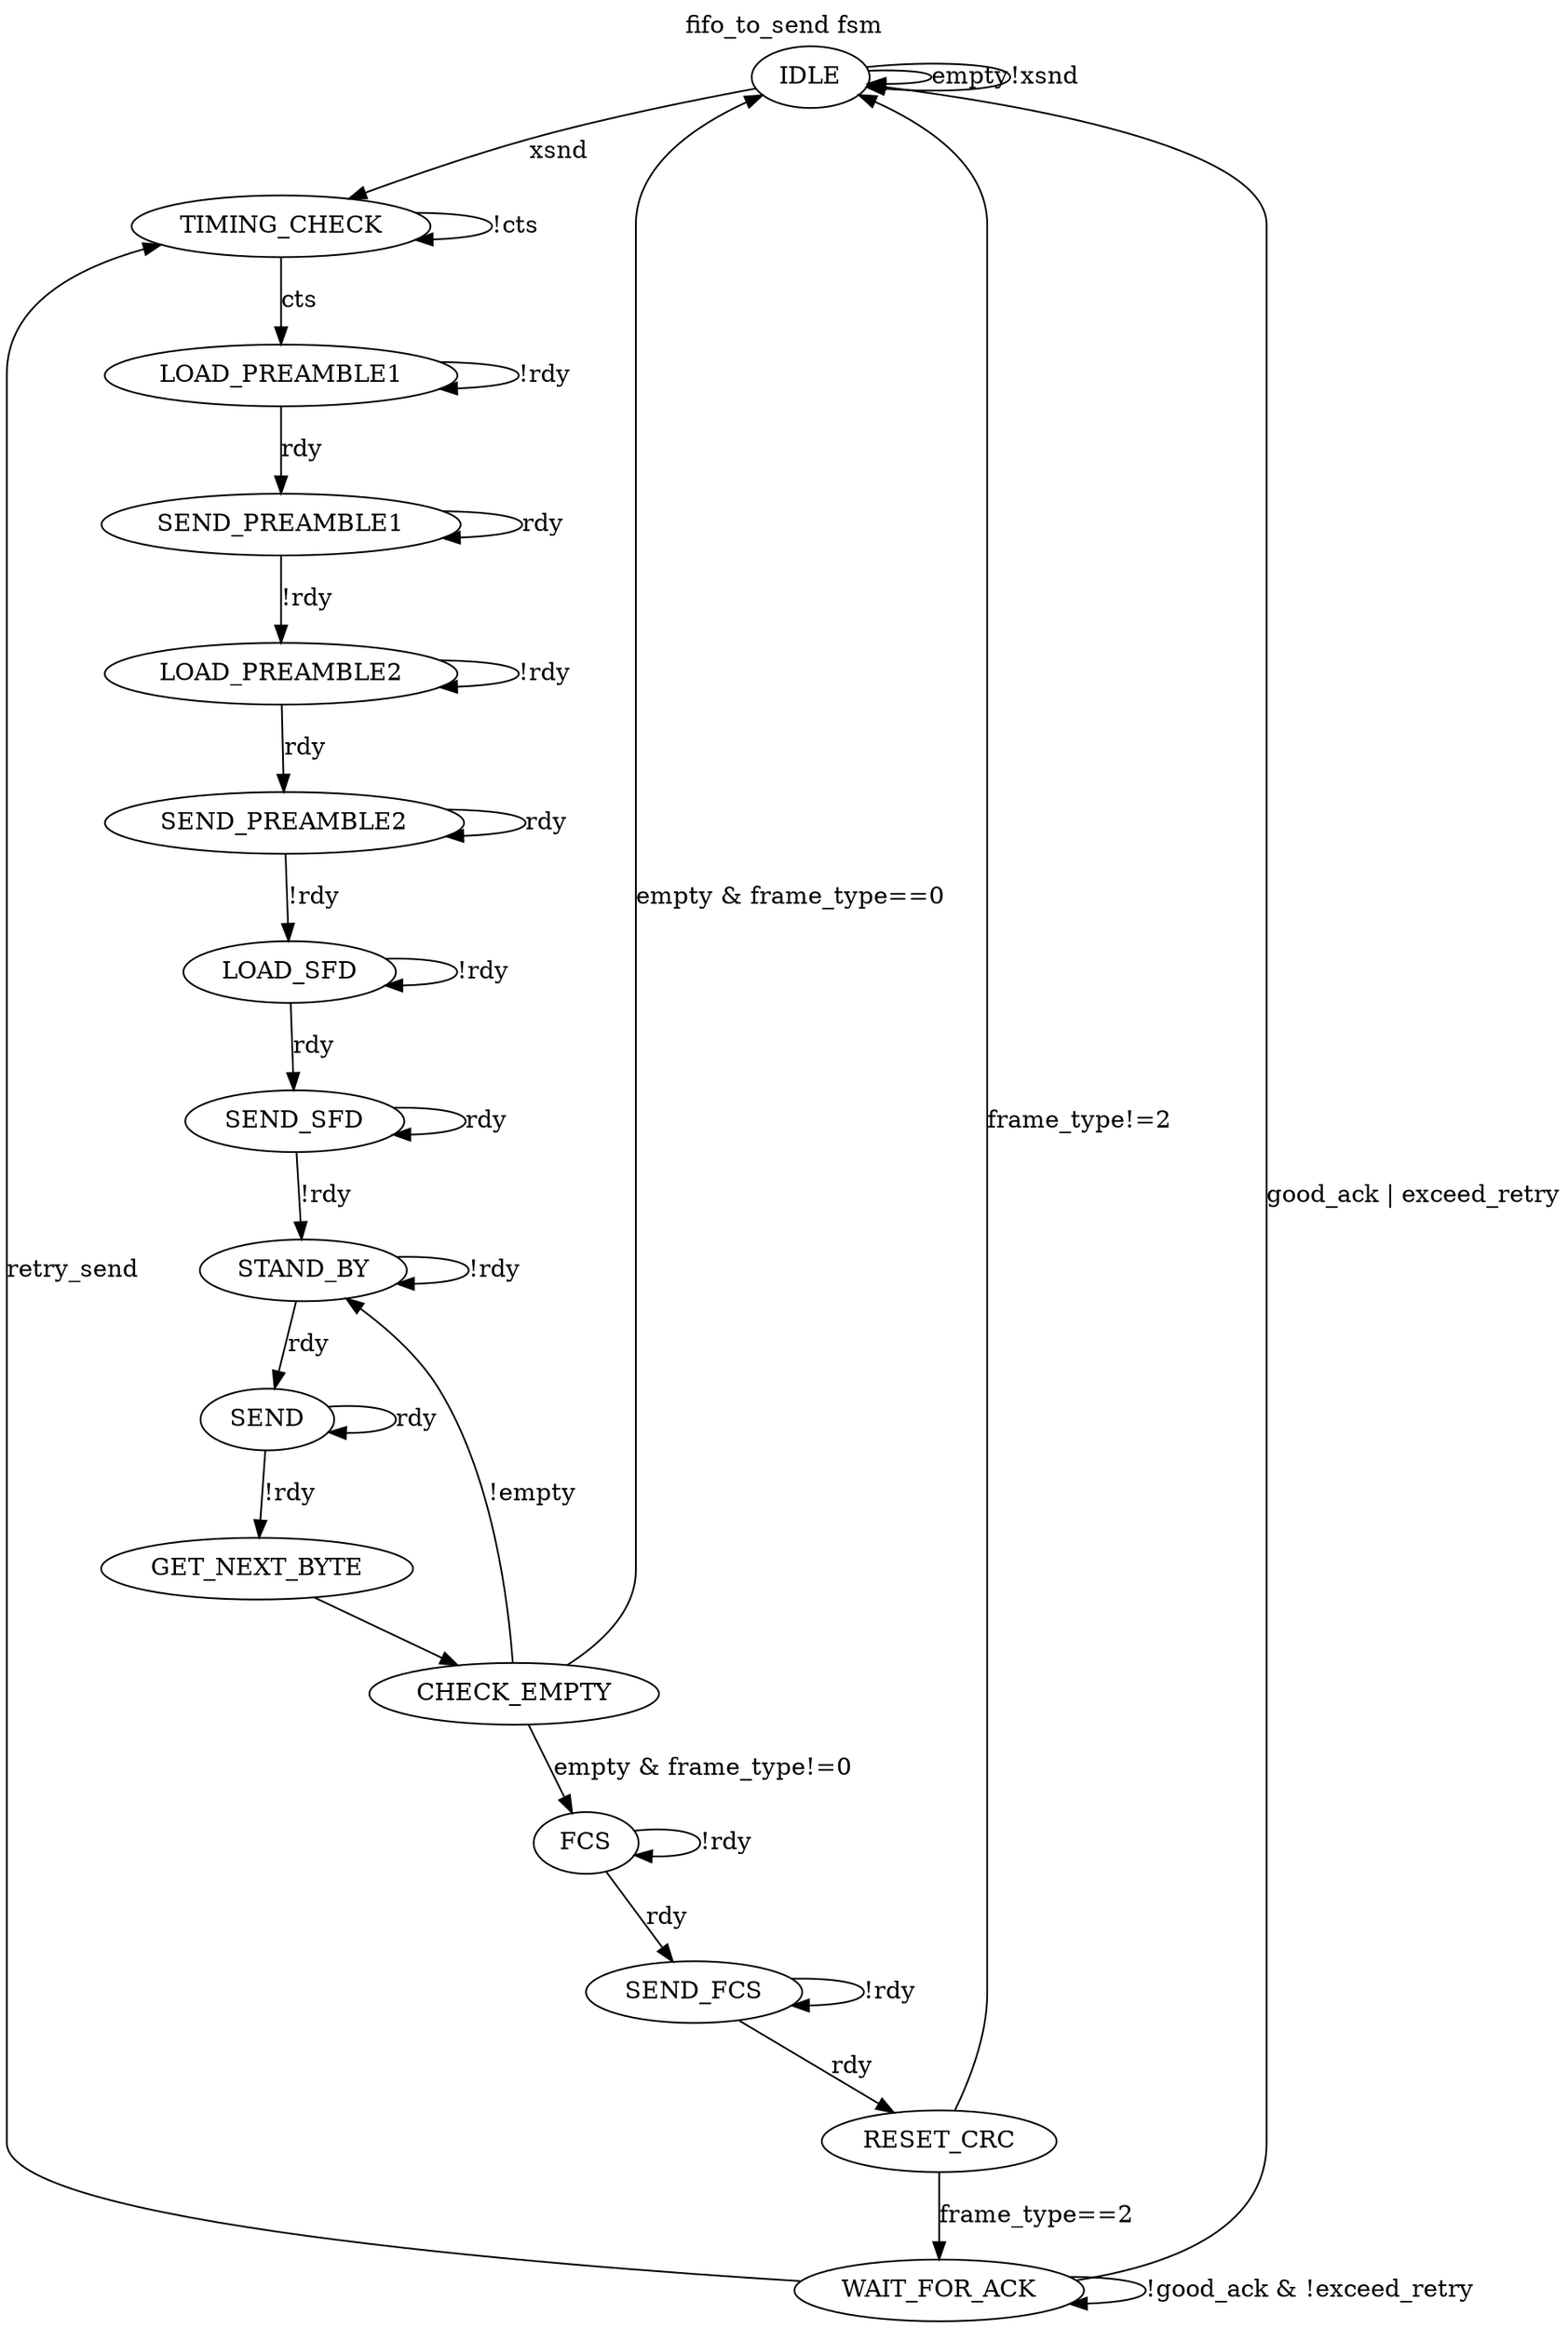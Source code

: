 digraph G {
	nodesep = 0.5;
	label="fifo_to_send fsm"
	labelloc="t";
	

	IDLE->IDLE [label="empty"];
	IDLE->IDLE [label="!xsnd"];
	IDLE->TIMING_CHECK [label="xsnd"];

	TIMING_CHECK->LOAD_PREAMBLE1 [label="cts"];
	TIMING_CHECK->TIMING_CHECK [label="!cts"];

	LOAD_PREAMBLE1->SEND_PREAMBLE1 [label="rdy"];
	LOAD_PREAMBLE1->LOAD_PREAMBLE1 [label="!rdy"];

	SEND_PREAMBLE1->LOAD_PREAMBLE2 [label="!rdy"];
	SEND_PREAMBLE1->SEND_PREAMBLE1 [label="rdy"];

	LOAD_PREAMBLE2->SEND_PREAMBLE2 [label="rdy"];
	LOAD_PREAMBLE2->LOAD_PREAMBLE2 [label="!rdy"];

	SEND_PREAMBLE2->SEND_PREAMBLE2 [label="rdy"];
	SEND_PREAMBLE2->LOAD_SFD [label="!rdy"];

	LOAD_SFD->LOAD_SFD [label="!rdy"];
	LOAD_SFD->SEND_SFD [label="rdy"];

	SEND_SFD->STAND_BY [label="!rdy"];
	SEND_SFD->SEND_SFD [label="rdy"];

	STAND_BY->SEND [label="rdy"];
	STAND_BY->STAND_BY [label="!rdy"];

	SEND->SEND [label=rdy];
	SEND->GET_NEXT_BYTE [label="!rdy"];

	GET_NEXT_BYTE->CHECK_EMPTY;
	
	CHECK_EMPTY->IDLE [label="empty & frame_type==0"];
	CHECK_EMPTY->FCS [label="empty & frame_type!=0"];
	CHECK_EMPTY->STAND_BY [label="!empty"];

	FCS->SEND_FCS [label="rdy"];
	FCS->FCS [label="!rdy"];

	SEND_FCS->SEND_FCS [label="!rdy"];
	SEND_FCS->RESET_CRC [label="rdy"];

	RESET_CRC->WAIT_FOR_ACK [label="frame_type==2"];
	RESET_CRC->IDLE [label="frame_type!=2"];

	WAIT_FOR_ACK->TIMING_CHECK [label="retry_send"];
	WAIT_FOR_ACK->IDLE [label="good_ack | exceed_retry"];
	WAIT_FOR_ACK->WAIT_FOR_ACK [label="!good_ack & !exceed_retry"];




}

